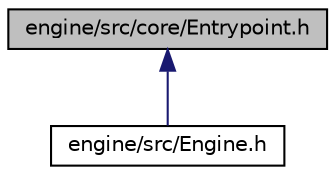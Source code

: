 digraph "engine/src/core/Entrypoint.h"
{
 // LATEX_PDF_SIZE
  edge [fontname="Helvetica",fontsize="10",labelfontname="Helvetica",labelfontsize="10"];
  node [fontname="Helvetica",fontsize="10",shape=record];
  Node1 [label="engine/src/core/Entrypoint.h",height=0.2,width=0.4,color="black", fillcolor="grey75", style="filled", fontcolor="black",tooltip="The entrypoint into the engine."];
  Node1 -> Node2 [dir="back",color="midnightblue",fontsize="10",style="solid"];
  Node2 [label="engine/src/Engine.h",height=0.2,width=0.4,color="black", fillcolor="white", style="filled",URL="$Engine_8h.html",tooltip="The entrypoint into the game engine source code."];
}
